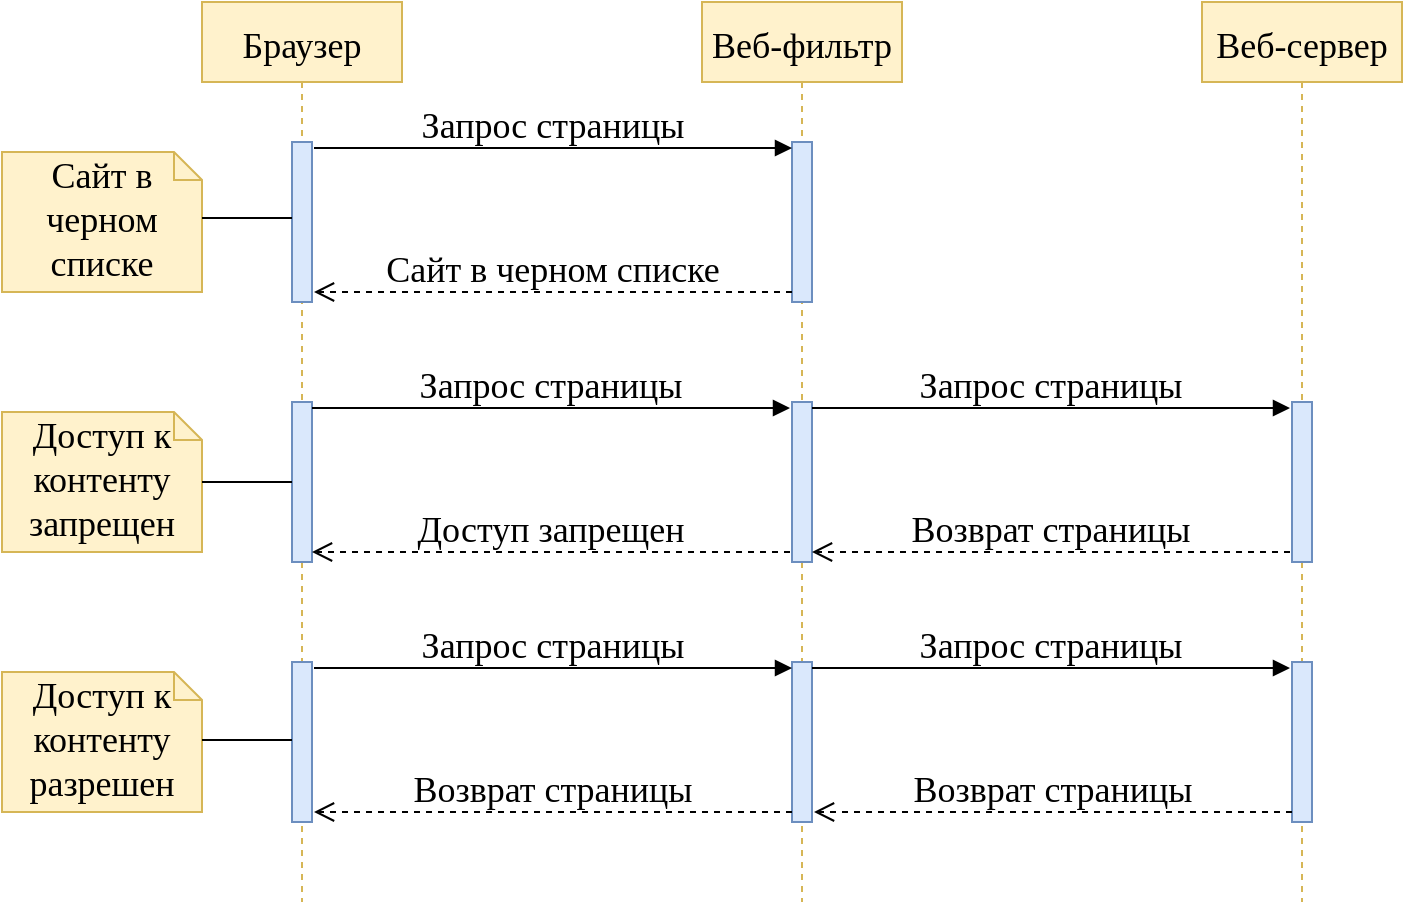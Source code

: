 <mxfile version="10.6.7" type="device"><diagram name="Page-1" id="13e1069c-82ec-6db2-03f1-153e76fe0fe0"><mxGraphModel dx="773" dy="496" grid="1" gridSize="10" guides="1" tooltips="1" connect="1" arrows="1" fold="1" page="1" pageScale="1" pageWidth="1100" pageHeight="850" background="#ffffff" math="0" shadow="0"><root><mxCell id="0"/><mxCell id="1" parent="0"/><mxCell id="rJevPZysuQO-npV3RKAc-1" value="Браузер" style="shape=umlLifeline;perimeter=lifelinePerimeter;container=1;collapsible=0;recursiveResize=0;outlineConnect=0;fontSize=18;fontFamily=Times New Roman;fillColor=#fff2cc;strokeColor=#d6b656;" vertex="1" parent="1"><mxGeometry x="150" y="80" width="100" height="450" as="geometry"/></mxCell><mxCell id="rJevPZysuQO-npV3RKAc-7" value="" style="html=1;points=[];perimeter=orthogonalPerimeter;fontFamily=Times New Roman;fontSize=18;fillColor=#dae8fc;strokeColor=#6c8ebf;" vertex="1" parent="rJevPZysuQO-npV3RKAc-1"><mxGeometry x="45" y="70" width="10" height="80" as="geometry"/></mxCell><mxCell id="rJevPZysuQO-npV3RKAc-16" value="" style="html=1;points=[];perimeter=orthogonalPerimeter;fontFamily=Times New Roman;fontSize=18;fillColor=#dae8fc;strokeColor=#6c8ebf;" vertex="1" parent="rJevPZysuQO-npV3RKAc-1"><mxGeometry x="45" y="200" width="10" height="80" as="geometry"/></mxCell><mxCell id="rJevPZysuQO-npV3RKAc-23" value="" style="html=1;points=[];perimeter=orthogonalPerimeter;fontFamily=Times New Roman;fontSize=18;fillColor=#dae8fc;strokeColor=#6c8ebf;" vertex="1" parent="rJevPZysuQO-npV3RKAc-1"><mxGeometry x="45" y="330" width="10" height="80" as="geometry"/></mxCell><mxCell id="rJevPZysuQO-npV3RKAc-2" value="Веб-фильтр" style="shape=umlLifeline;perimeter=lifelinePerimeter;container=1;collapsible=0;recursiveResize=0;outlineConnect=0;fontSize=18;fontFamily=Times New Roman;fillColor=#fff2cc;strokeColor=#d6b656;" vertex="1" parent="1"><mxGeometry x="400" y="80" width="100" height="450" as="geometry"/></mxCell><mxCell id="rJevPZysuQO-npV3RKAc-4" value="" style="html=1;points=[];perimeter=orthogonalPerimeter;fontFamily=Times New Roman;fontSize=18;fillColor=#dae8fc;strokeColor=#6c8ebf;" vertex="1" parent="rJevPZysuQO-npV3RKAc-2"><mxGeometry x="45" y="70" width="10" height="80" as="geometry"/></mxCell><mxCell id="rJevPZysuQO-npV3RKAc-17" value="" style="html=1;points=[];perimeter=orthogonalPerimeter;fontFamily=Times New Roman;fontSize=18;fillColor=#dae8fc;strokeColor=#6c8ebf;" vertex="1" parent="rJevPZysuQO-npV3RKAc-2"><mxGeometry x="45" y="200" width="10" height="80" as="geometry"/></mxCell><mxCell id="rJevPZysuQO-npV3RKAc-24" value="" style="html=1;points=[];perimeter=orthogonalPerimeter;fontFamily=Times New Roman;fontSize=18;fillColor=#dae8fc;strokeColor=#6c8ebf;" vertex="1" parent="rJevPZysuQO-npV3RKAc-2"><mxGeometry x="45" y="330" width="10" height="80" as="geometry"/></mxCell><mxCell id="rJevPZysuQO-npV3RKAc-3" value="Веб-сервер" style="shape=umlLifeline;perimeter=lifelinePerimeter;container=1;collapsible=0;recursiveResize=0;outlineConnect=0;fontSize=18;fontFamily=Times New Roman;fillColor=#fff2cc;strokeColor=#d6b656;" vertex="1" parent="1"><mxGeometry x="650" y="80" width="100" height="450" as="geometry"/></mxCell><mxCell id="rJevPZysuQO-npV3RKAc-30" value="" style="html=1;points=[];perimeter=orthogonalPerimeter;fontFamily=Times New Roman;fontSize=18;fillColor=#dae8fc;strokeColor=#6c8ebf;" vertex="1" parent="rJevPZysuQO-npV3RKAc-3"><mxGeometry x="45" y="200" width="10" height="80" as="geometry"/></mxCell><mxCell id="rJevPZysuQO-npV3RKAc-33" value="" style="html=1;points=[];perimeter=orthogonalPerimeter;fontFamily=Times New Roman;fontSize=18;fillColor=#dae8fc;strokeColor=#6c8ebf;" vertex="1" parent="rJevPZysuQO-npV3RKAc-3"><mxGeometry x="45" y="330" width="10" height="80" as="geometry"/></mxCell><mxCell id="rJevPZysuQO-npV3RKAc-8" value="Запрос страницы" style="verticalAlign=bottom;endArrow=block;fontFamily=Times New Roman;fontSize=18;" edge="1" parent="1"><mxGeometry width="80" relative="1" as="geometry"><mxPoint x="206" y="153" as="sourcePoint"/><mxPoint x="445" y="153" as="targetPoint"/></mxGeometry></mxCell><mxCell id="rJevPZysuQO-npV3RKAc-9" value="Сайт в черном списке" style="verticalAlign=bottom;endArrow=open;dashed=1;endSize=8;fontFamily=Times New Roman;fontSize=18;" edge="1" parent="1"><mxGeometry relative="1" as="geometry"><mxPoint x="445" y="225" as="sourcePoint"/><mxPoint x="206" y="225" as="targetPoint"/></mxGeometry></mxCell><mxCell id="rJevPZysuQO-npV3RKAc-11" value="Сайт в&#10;черном&#10;списке" style="shape=note;size=14;verticalAlign=middle;align=center;spacingTop=-6;fontFamily=Times New Roman;fontSize=18;fillColor=#fff2cc;strokeColor=#d6b656;" vertex="1" parent="1"><mxGeometry x="50" y="155" width="100" height="70" as="geometry"/></mxCell><mxCell id="rJevPZysuQO-npV3RKAc-12" value="" style="endArrow=none;html=1;edgeStyle=orthogonalEdgeStyle;fontFamily=Times New Roman;fontSize=18;" edge="1" parent="1"><mxGeometry relative="1" as="geometry"><mxPoint x="150" y="188" as="sourcePoint"/><mxPoint x="195" y="188" as="targetPoint"/></mxGeometry></mxCell><mxCell id="rJevPZysuQO-npV3RKAc-14" value="" style="resizable=0;html=1;align=right;verticalAlign=bottom;labelBackgroundColor=#ffffff;fontSize=10;" connectable="0" vertex="1" parent="rJevPZysuQO-npV3RKAc-12"><mxGeometry x="1" relative="1" as="geometry"/></mxCell><mxCell id="rJevPZysuQO-npV3RKAc-18" value="Запрос страницы" style="verticalAlign=bottom;endArrow=block;fontFamily=Times New Roman;fontSize=18;" edge="1" parent="1"><mxGeometry width="80" relative="1" as="geometry"><mxPoint x="205" y="283" as="sourcePoint"/><mxPoint x="444" y="283" as="targetPoint"/></mxGeometry></mxCell><mxCell id="rJevPZysuQO-npV3RKAc-19" value="Доступ запрещен" style="verticalAlign=bottom;endArrow=open;dashed=1;endSize=8;fontFamily=Times New Roman;fontSize=18;" edge="1" parent="1"><mxGeometry relative="1" as="geometry"><mxPoint x="444" y="355" as="sourcePoint"/><mxPoint x="205" y="355" as="targetPoint"/></mxGeometry></mxCell><mxCell id="rJevPZysuQO-npV3RKAc-20" value="Доступ к&#10;контенту&#10;запрещен" style="shape=note;size=14;verticalAlign=middle;align=center;spacingTop=-6;fontFamily=Times New Roman;fontSize=18;fillColor=#fff2cc;strokeColor=#d6b656;" vertex="1" parent="1"><mxGeometry x="50" y="285" width="100" height="70" as="geometry"/></mxCell><mxCell id="rJevPZysuQO-npV3RKAc-21" value="" style="endArrow=none;html=1;edgeStyle=orthogonalEdgeStyle;fontFamily=Times New Roman;fontSize=18;" edge="1" parent="1"><mxGeometry relative="1" as="geometry"><mxPoint x="150" y="320" as="sourcePoint"/><mxPoint x="195" y="320" as="targetPoint"/></mxGeometry></mxCell><mxCell id="rJevPZysuQO-npV3RKAc-22" value="" style="resizable=0;html=1;align=right;verticalAlign=bottom;labelBackgroundColor=#ffffff;fontSize=10;" connectable="0" vertex="1" parent="rJevPZysuQO-npV3RKAc-21"><mxGeometry x="1" relative="1" as="geometry"/></mxCell><mxCell id="rJevPZysuQO-npV3RKAc-25" value="Запрос страницы" style="verticalAlign=bottom;endArrow=block;fontFamily=Times New Roman;fontSize=18;" edge="1" parent="1"><mxGeometry width="80" relative="1" as="geometry"><mxPoint x="206" y="413" as="sourcePoint"/><mxPoint x="445" y="413" as="targetPoint"/></mxGeometry></mxCell><mxCell id="rJevPZysuQO-npV3RKAc-26" value="Возврат страницы" style="verticalAlign=bottom;endArrow=open;dashed=1;endSize=8;fontFamily=Times New Roman;fontSize=18;" edge="1" parent="1"><mxGeometry relative="1" as="geometry"><mxPoint x="445" y="485" as="sourcePoint"/><mxPoint x="206" y="485" as="targetPoint"/></mxGeometry></mxCell><mxCell id="rJevPZysuQO-npV3RKAc-27" value="Доступ к&#10;контенту&#10;разрешен" style="shape=note;size=14;verticalAlign=middle;align=center;spacingTop=-6;fontFamily=Times New Roman;fontSize=18;fillColor=#fff2cc;strokeColor=#d6b656;" vertex="1" parent="1"><mxGeometry x="50" y="415" width="100" height="70" as="geometry"/></mxCell><mxCell id="rJevPZysuQO-npV3RKAc-28" value="" style="endArrow=none;html=1;edgeStyle=orthogonalEdgeStyle;fontFamily=Times New Roman;fontSize=18;" edge="1" parent="1"><mxGeometry relative="1" as="geometry"><mxPoint x="150" y="449" as="sourcePoint"/><mxPoint x="195" y="449" as="targetPoint"/></mxGeometry></mxCell><mxCell id="rJevPZysuQO-npV3RKAc-29" value="" style="resizable=0;html=1;align=right;verticalAlign=bottom;labelBackgroundColor=#ffffff;fontSize=10;" connectable="0" vertex="1" parent="rJevPZysuQO-npV3RKAc-28"><mxGeometry x="1" relative="1" as="geometry"/></mxCell><mxCell id="rJevPZysuQO-npV3RKAc-31" value="Запрос страницы" style="verticalAlign=bottom;endArrow=block;fontFamily=Times New Roman;fontSize=18;" edge="1" parent="1"><mxGeometry width="80" relative="1" as="geometry"><mxPoint x="455" y="283" as="sourcePoint"/><mxPoint x="694" y="283" as="targetPoint"/></mxGeometry></mxCell><mxCell id="rJevPZysuQO-npV3RKAc-32" value="Возврат страницы" style="verticalAlign=bottom;endArrow=open;dashed=1;endSize=8;fontFamily=Times New Roman;fontSize=18;" edge="1" parent="1"><mxGeometry relative="1" as="geometry"><mxPoint x="694" y="355" as="sourcePoint"/><mxPoint x="455" y="355" as="targetPoint"/></mxGeometry></mxCell><mxCell id="rJevPZysuQO-npV3RKAc-34" value="Запрос страницы" style="verticalAlign=bottom;endArrow=block;fontFamily=Times New Roman;fontSize=18;" edge="1" parent="1"><mxGeometry width="80" relative="1" as="geometry"><mxPoint x="455" y="413" as="sourcePoint"/><mxPoint x="694" y="413" as="targetPoint"/></mxGeometry></mxCell><mxCell id="rJevPZysuQO-npV3RKAc-35" value="Возврат страницы" style="verticalAlign=bottom;endArrow=open;dashed=1;endSize=8;fontFamily=Times New Roman;fontSize=18;" edge="1" parent="1"><mxGeometry relative="1" as="geometry"><mxPoint x="695" y="485" as="sourcePoint"/><mxPoint x="456" y="485" as="targetPoint"/></mxGeometry></mxCell></root></mxGraphModel></diagram></mxfile>